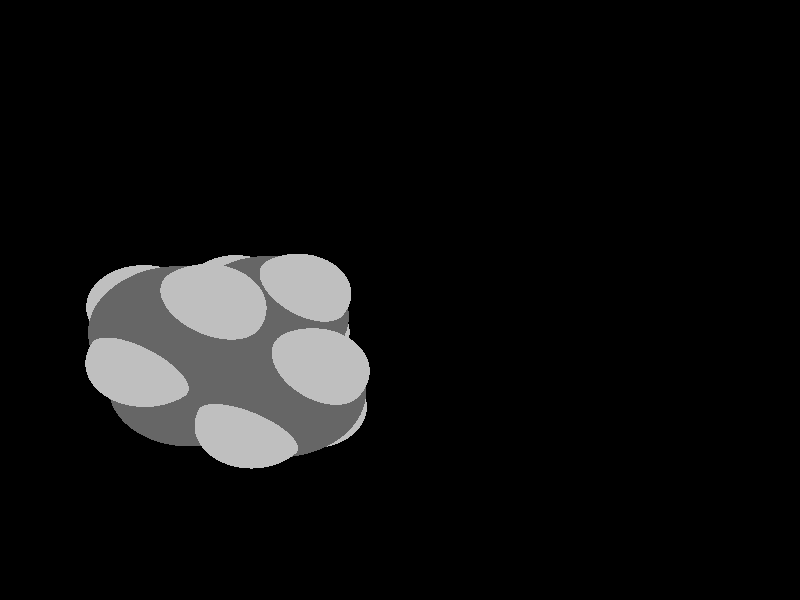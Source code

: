 global_settings {
	ambient_light rgb <0.200000002980232, 0.200000002980232, 0.200000002980232>
	max_trace_level 15
}

background { color rgb <0,0,0> }

camera {
	perspective
	location <1.17449781744861, 23.6555990289179, 10.6939883816949>
	angle 40
	up <0.697940050027556, 0.232279317042787, -0.677440776335223>
	right <0.709845740584756, -0.349674917454676, 0.61142986243456> * 1
	direction <-0.0948615366795859, -0.907619838355907, -0.408934613210456> }

light_source {
	<94.3341406843931, 64.7694500611582, 34.7307765815868>
	color rgb <1, 1, 1>
	fade_distance 163.874672058921
	fade_power 0
	spotlight
	area_light <20, 0, 0>, <0, 0, 20>, 20, 20
	circular
	orient
	point_at <-94.3341406843931, -64.7694500611582, -34.7307765815868>
}

light_source {
	<-10.3855034737071, -0.940186839211947, -95.6880383927282>
	color rgb <0.300000011920929, 0.300000011920929, 0.300000011920929> shadowless
	fade_distance 163.874672058921
	fade_power 0
	parallel
	point_at <10.3855034737071, 0.940186839211947, 95.6880383927282>
}

#default {
	finish {ambient 0.5 diffuse 1 specular 0.2 roughness .01 metallic 1}
}

union {
cylinder {
	<-3.32641153597783, 3.45471773544206, -0.185521470445361>, 	<-3.89029587295464, 3.85183187397834, 0.151597459004077>, 0.075
	pigment { rgbt <0.400000005960464, 0.400000005960464, 0.400000005960464, 0> }
}
cylinder {
	<-3.89029587295464, 3.85183187397834, 0.151597459004077>, 	<-4.45418020993145, 4.24894601251461, 0.488716388453515>, 0.075
	pigment { rgbt <0.400000005960464, 0.400000005960464, 0.400000005960464, 0> }
}
cylinder {
	<-4.45418020993145, 4.24894601251461, 0.488716388453515>, 	<-4.35117684639253, 4.24408064526032, 1.24942953264074>, 0.075
	pigment { rgbt <0.400000005960464, 0.400000005960464, 0.400000005960464, 0> }
}
cylinder {
	<-4.35117684639253, 4.24408064526032, 1.24942953264074>, 	<-4.24817348285361, 4.23921527800603, 2.01014267682796>, 0.075
	pigment { rgbt <0.400000005960464, 0.400000005960464, 0.400000005960464, 0> }
}
cylinder {
	<-4.45418020993145, 4.24894601251461, 0.488716388453515>, 	<-5.13026779113683, 3.92685002516998, 0.319973908852365>, 0.075
	pigment { rgbt <0.400000005960464, 0.400000005960464, 0.400000005960464, 0> }
}
cylinder {
	<-5.13026779113683, 3.92685002516998, 0.319973908852365>, 	<-5.80635537234221, 3.60475403782536, 0.151231429251215>, 0.075
	pigment { rgbt <0.400000005960464, 0.400000005960464, 0.400000005960464, 0> }
}
cylinder {
	<-4.45418020993145, 4.24894601251461, 0.488716388453515>, 	<-4.44497888681009, 4.97302144277223, 0.233874392480885>, 0.075
	pigment { rgbt <0.400000005960464, 0.400000005960464, 0.400000005960464, 0> }
}
cylinder {
	<-4.44497888681009, 4.97302144277223, 0.233874392480885>, 	<-4.43577756368872, 5.69709687302985, -0.0209676034917448>, 0.075
	pigment { rgbt <0.400000005960464, 0.400000005960464, 0.400000005960464, 0> }
}
cylinder {
	<-3.32641153597783, 3.45471773544206, -0.185521470445361>, 	<-3.31909980265208, 2.81917330687083, 0.0245549525309187>, 0.075
	pigment { rgbt <0.400000005960464, 0.400000005960464, 0.400000005960464, 0> }
}
cylinder {
	<-3.31909980265208, 2.81917330687083, 0.0245549525309187>, 	<-3.31444229617187, 2.4143373859395, 0.158371690335944>, 0.075
	pigment { rgbt <0.75, 0.75, 0.75, 0> }
}
cylinder {
	<-4.43577756368872, 5.69709687302985, -0.0209676034917448>, 	<-3.85271539779173, 5.99508507629231, 0.118110054360946>, 0.075
	pigment { rgbt <0.400000005960464, 0.400000005960464, 0.400000005960464, 0> }
}
cylinder {
	<-3.85271539779173, 5.99508507629231, 0.118110054360946>, 	<-3.48131048360902, 6.18490065605967, 0.206701166253871>, 0.075
	pigment { rgbt <0.75, 0.75, 0.75, 0> }
}
cylinder {
	<-4.43577756368872, 5.69709687302985, -0.0209676034917448>, 	<-4.92224680870874, 6.05939325420969, 0.262211116725302>, 0.075
	pigment { rgbt <0.400000005960464, 0.400000005960464, 0.400000005960464, 0> }
}
cylinder {
	<-4.92224680870874, 6.05939325420969, 0.262211116725302>, 	<-5.23212299945102, 6.29017253505631, 0.442593214912249>, 0.075
	pigment { rgbt <0.75, 0.75, 0.75, 0> }
}
cylinder {
	<-4.43577756368872, 5.69709687302985, -0.0209676034917448>, 	<-4.52367670528853, 5.72124788616693, -0.684140039357522>, 0.075
	pigment { rgbt <0.400000005960464, 0.400000005960464, 0.400000005960464, 0> }
}
cylinder {
	<-4.52367670528853, 5.72124788616693, -0.684140039357522>, 	<-4.57966782057568, 5.7366319062637, -1.10657606815145>, 0.075
	pigment { rgbt <0.75, 0.75, 0.75, 0> }
}
cylinder {
	<-3.32641153597783, 3.45471773544206, -0.185521470445361>, 	<-3.39938784296767, 3.44837374594362, -0.850909103410396>, 0.075
	pigment { rgbt <0.400000005960464, 0.400000005960464, 0.400000005960464, 0> }
}
cylinder {
	<-3.39938784296767, 3.44837374594362, -0.850909103410396>, 	<-3.44587319960992, 3.44433267252495, -1.27475600248731>, 0.075
	pigment { rgbt <0.75, 0.75, 0.75, 0> }
}
cylinder {
	<-4.24817348285361, 4.23921527800603, 2.01014267682796>, 	<-4.25318213125901, 3.61463461465178, 2.25092350144491>, 0.075
	pigment { rgbt <0.400000005960464, 0.400000005960464, 0.400000005960464, 0> }
}
cylinder {
	<-4.25318213125901, 3.61463461465178, 2.25092350144491>, 	<-4.25637259235342, 3.21678271021386, 2.40429858211348>, 0.075
	pigment { rgbt <0.75, 0.75, 0.75, 0> }
}
cylinder {
	<-4.24817348285361, 4.23921527800603, 2.01014267682796>, 	<-4.73165569017269, 4.58150038598107, 2.32189275572845>, 0.075
	pigment { rgbt <0.400000005960464, 0.400000005960464, 0.400000005960464, 0> }
}
cylinder {
	<-4.73165569017269, 4.58150038598107, 2.32189275572845>, 	<-5.03962937639186, 4.79953282822032, 2.52047466737828>, 0.075
	pigment { rgbt <0.75, 0.75, 0.75, 0> }
}
cylinder {
	<-4.24817348285361, 4.23921527800603, 2.01014267682796>, 	<-3.66230164982288, 4.51692631634789, 2.17668068169385>, 0.075
	pigment { rgbt <0.400000005960464, 0.400000005960464, 0.400000005960464, 0> }
}
cylinder {
	<-3.66230164982288, 4.51692631634789, 2.17668068169385>, 	<-3.28910627437234, 4.69382588614734, 2.28276397457243>, 0.075
	pigment { rgbt <0.75, 0.75, 0.75, 0> }
}
cylinder {
	<-3.32641153597783, 3.45471773544206, -0.185521470445361>, 	<-2.72773912895553, 3.72122038014835, -0.0488893059939989>, 0.075
	pigment { rgbt <0.400000005960464, 0.400000005960464, 0.400000005960464, 0> }
}
cylinder {
	<-2.72773912895553, 3.72122038014835, -0.0488893059939989>, 	<-2.34639073907393, 3.89097992354107, 0.038144028611689>, 0.075
	pigment { rgbt <0.75, 0.75, 0.75, 0> }
}
sphere {
	<-3.32641153597783, 3.45471773544206, -0.185521470445361>, 0.4104
	pigment { rgbt <0.400000005960464, 0.400000005960464, 0.400000005960464,0> }
}
sphere {
	<-4.45418020993145, 4.24894601251461, 0.488716388453515>, 0.4104
	pigment { rgbt <0.400000005960464, 0.400000005960464, 0.400000005960464,0> }
}
sphere {
	<-4.24817348285361, 4.23921527800603, 2.01014267682796>, 0.4104
	pigment { rgbt <0.400000005960464, 0.400000005960464, 0.400000005960464,0> }
}
sphere {
	<-5.80635537234221, 3.60475403782536, 0.151231429251215>, 0.4104
	pigment { rgbt <0.400000005960464, 0.400000005960464, 0.400000005960464,0> }
}
sphere {
	<-4.43577756368872, 5.69709687302985, -0.0209676034917448>, 0.4104
	pigment { rgbt <0.400000005960464, 0.400000005960464, 0.400000005960464,0> }
}
sphere {
	<-3.31444229617187, 2.4143373859395, 0.158371690335944>, 0.1674
	pigment { rgbt <0.75, 0.75, 0.75,0> }
}
sphere {
	<-3.48131048360902, 6.18490065605967, 0.206701166253871>, 0.1674
	pigment { rgbt <0.75, 0.75, 0.75,0> }
}
sphere {
	<-5.23212299945102, 6.29017253505631, 0.442593214912249>, 0.1674
	pigment { rgbt <0.75, 0.75, 0.75,0> }
}
sphere {
	<-4.57966782057568, 5.7366319062637, -1.10657606815145>, 0.1674
	pigment { rgbt <0.75, 0.75, 0.75,0> }
}
sphere {
	<-3.44587319960992, 3.44433267252495, -1.27475600248731>, 0.1674
	pigment { rgbt <0.75, 0.75, 0.75,0> }
}
sphere {
	<-4.25637259235342, 3.21678271021386, 2.40429858211348>, 0.1674
	pigment { rgbt <0.75, 0.75, 0.75,0> }
}
sphere {
	<-5.03962937639186, 4.79953282822032, 2.52047466737828>, 0.1674
	pigment { rgbt <0.75, 0.75, 0.75,0> }
}
sphere {
	<-3.28910627437234, 4.69382588614734, 2.28276397457243>, 0.1674
	pigment { rgbt <0.75, 0.75, 0.75,0> }
}
sphere {
	<-2.34639073907393, 3.89097992354107, 0.038144028611689>, 0.1674
	pigment { rgbt <0.75, 0.75, 0.75,0> }
}
}
merge {
}
union {
}
merge {
sphere {
	<-3.32641153597783, 3.45471773544206, -0.185521470445361>, 1.69983
	pigment { rgbt <0, 0, 0,0> }
}
sphere {
	<-4.45418020993145, 4.24894601251461, 0.488716388453515>, 1.69983
	pigment { rgbt <0, 0, 0,0> }
}
sphere {
	<-4.24817348285361, 4.23921527800603, 2.01014267682796>, 1.69983
	pigment { rgbt <0, 0, 0,0> }
}
sphere {
	<-5.80635537234221, 3.60475403782536, 0.151231429251215>, 1.69983
	pigment { rgbt <0, 0, 0,0> }
}
sphere {
	<-4.43577756368872, 5.69709687302985, -0.0209676034917448>, 1.69983
	pigment { rgbt <0, 0, 0,0> }
}
sphere {
	<-3.31444229617187, 2.4143373859395, 0.158371690335944>, 1.09989
	pigment { rgbt <0, 0, 0,0> }
}
sphere {
	<-3.48131048360902, 6.18490065605967, 0.206701166253871>, 1.09989
	pigment { rgbt <0, 0, 0,0> }
}
sphere {
	<-5.23212299945102, 6.29017253505631, 0.442593214912249>, 1.09989
	pigment { rgbt <0, 0, 0,0> }
}
sphere {
	<-4.57966782057568, 5.7366319062637, -1.10657606815145>, 1.09989
	pigment { rgbt <0, 0, 0,0> }
}
sphere {
	<-3.44587319960992, 3.44433267252495, -1.27475600248731>, 1.09989
	pigment { rgbt <0, 0, 0,0> }
}
sphere {
	<-4.25637259235342, 3.21678271021386, 2.40429858211348>, 1.09989
	pigment { rgbt <0, 0, 0,0> }
}
sphere {
	<-5.03962937639186, 4.79953282822032, 2.52047466737828>, 1.09989
	pigment { rgbt <0, 0, 0,0> }
}
sphere {
	<-3.28910627437234, 4.69382588614734, 2.28276397457243>, 1.09989
	pigment { rgbt <0, 0, 0,0> }
}
sphere {
	<-2.34639073907393, 3.89097992354107, 0.038144028611689>, 1.09989
	pigment { rgbt <0, 0, 0,0> }
}
sphere {
	<-3.32641153597783, 3.45471773544206, -0.185521470445361>, 1.7
	pigment { rgbt <0.400000005960464, 0.400000005960464, 0.400000005960464,0.350000023841858> }
}
sphere {
	<-4.45418020993145, 4.24894601251461, 0.488716388453515>, 1.7
	pigment { rgbt <0.400000005960464, 0.400000005960464, 0.400000005960464,0.350000023841858> }
}
sphere {
	<-4.24817348285361, 4.23921527800603, 2.01014267682796>, 1.7
	pigment { rgbt <0.400000005960464, 0.400000005960464, 0.400000005960464,0.350000023841858> }
}
sphere {
	<-5.80635537234221, 3.60475403782536, 0.151231429251215>, 1.7
	pigment { rgbt <0.400000005960464, 0.400000005960464, 0.400000005960464,0.350000023841858> }
}
sphere {
	<-4.43577756368872, 5.69709687302985, -0.0209676034917448>, 1.7
	pigment { rgbt <0.400000005960464, 0.400000005960464, 0.400000005960464,0.350000023841858> }
}
sphere {
	<-3.31444229617187, 2.4143373859395, 0.158371690335944>, 1.1
	pigment { rgbt <0.75, 0.75, 0.75,0.350000023841858> }
}
sphere {
	<-3.48131048360902, 6.18490065605967, 0.206701166253871>, 1.1
	pigment { rgbt <0.75, 0.75, 0.75,0.350000023841858> }
}
sphere {
	<-5.23212299945102, 6.29017253505631, 0.442593214912249>, 1.1
	pigment { rgbt <0.75, 0.75, 0.75,0.350000023841858> }
}
sphere {
	<-4.57966782057568, 5.7366319062637, -1.10657606815145>, 1.1
	pigment { rgbt <0.75, 0.75, 0.75,0.350000023841858> }
}
sphere {
	<-3.44587319960992, 3.44433267252495, -1.27475600248731>, 1.1
	pigment { rgbt <0.75, 0.75, 0.75,0.350000023841858> }
}
sphere {
	<-4.25637259235342, 3.21678271021386, 2.40429858211348>, 1.1
	pigment { rgbt <0.75, 0.75, 0.75,0.350000023841858> }
}
sphere {
	<-5.03962937639186, 4.79953282822032, 2.52047466737828>, 1.1
	pigment { rgbt <0.75, 0.75, 0.75,0.350000023841858> }
}
sphere {
	<-3.28910627437234, 4.69382588614734, 2.28276397457243>, 1.1
	pigment { rgbt <0.75, 0.75, 0.75,0.350000023841858> }
}
sphere {
	<-2.34639073907393, 3.89097992354107, 0.038144028611689>, 1.1
	pigment { rgbt <0.75, 0.75, 0.75,0.350000023841858> }
}
}
